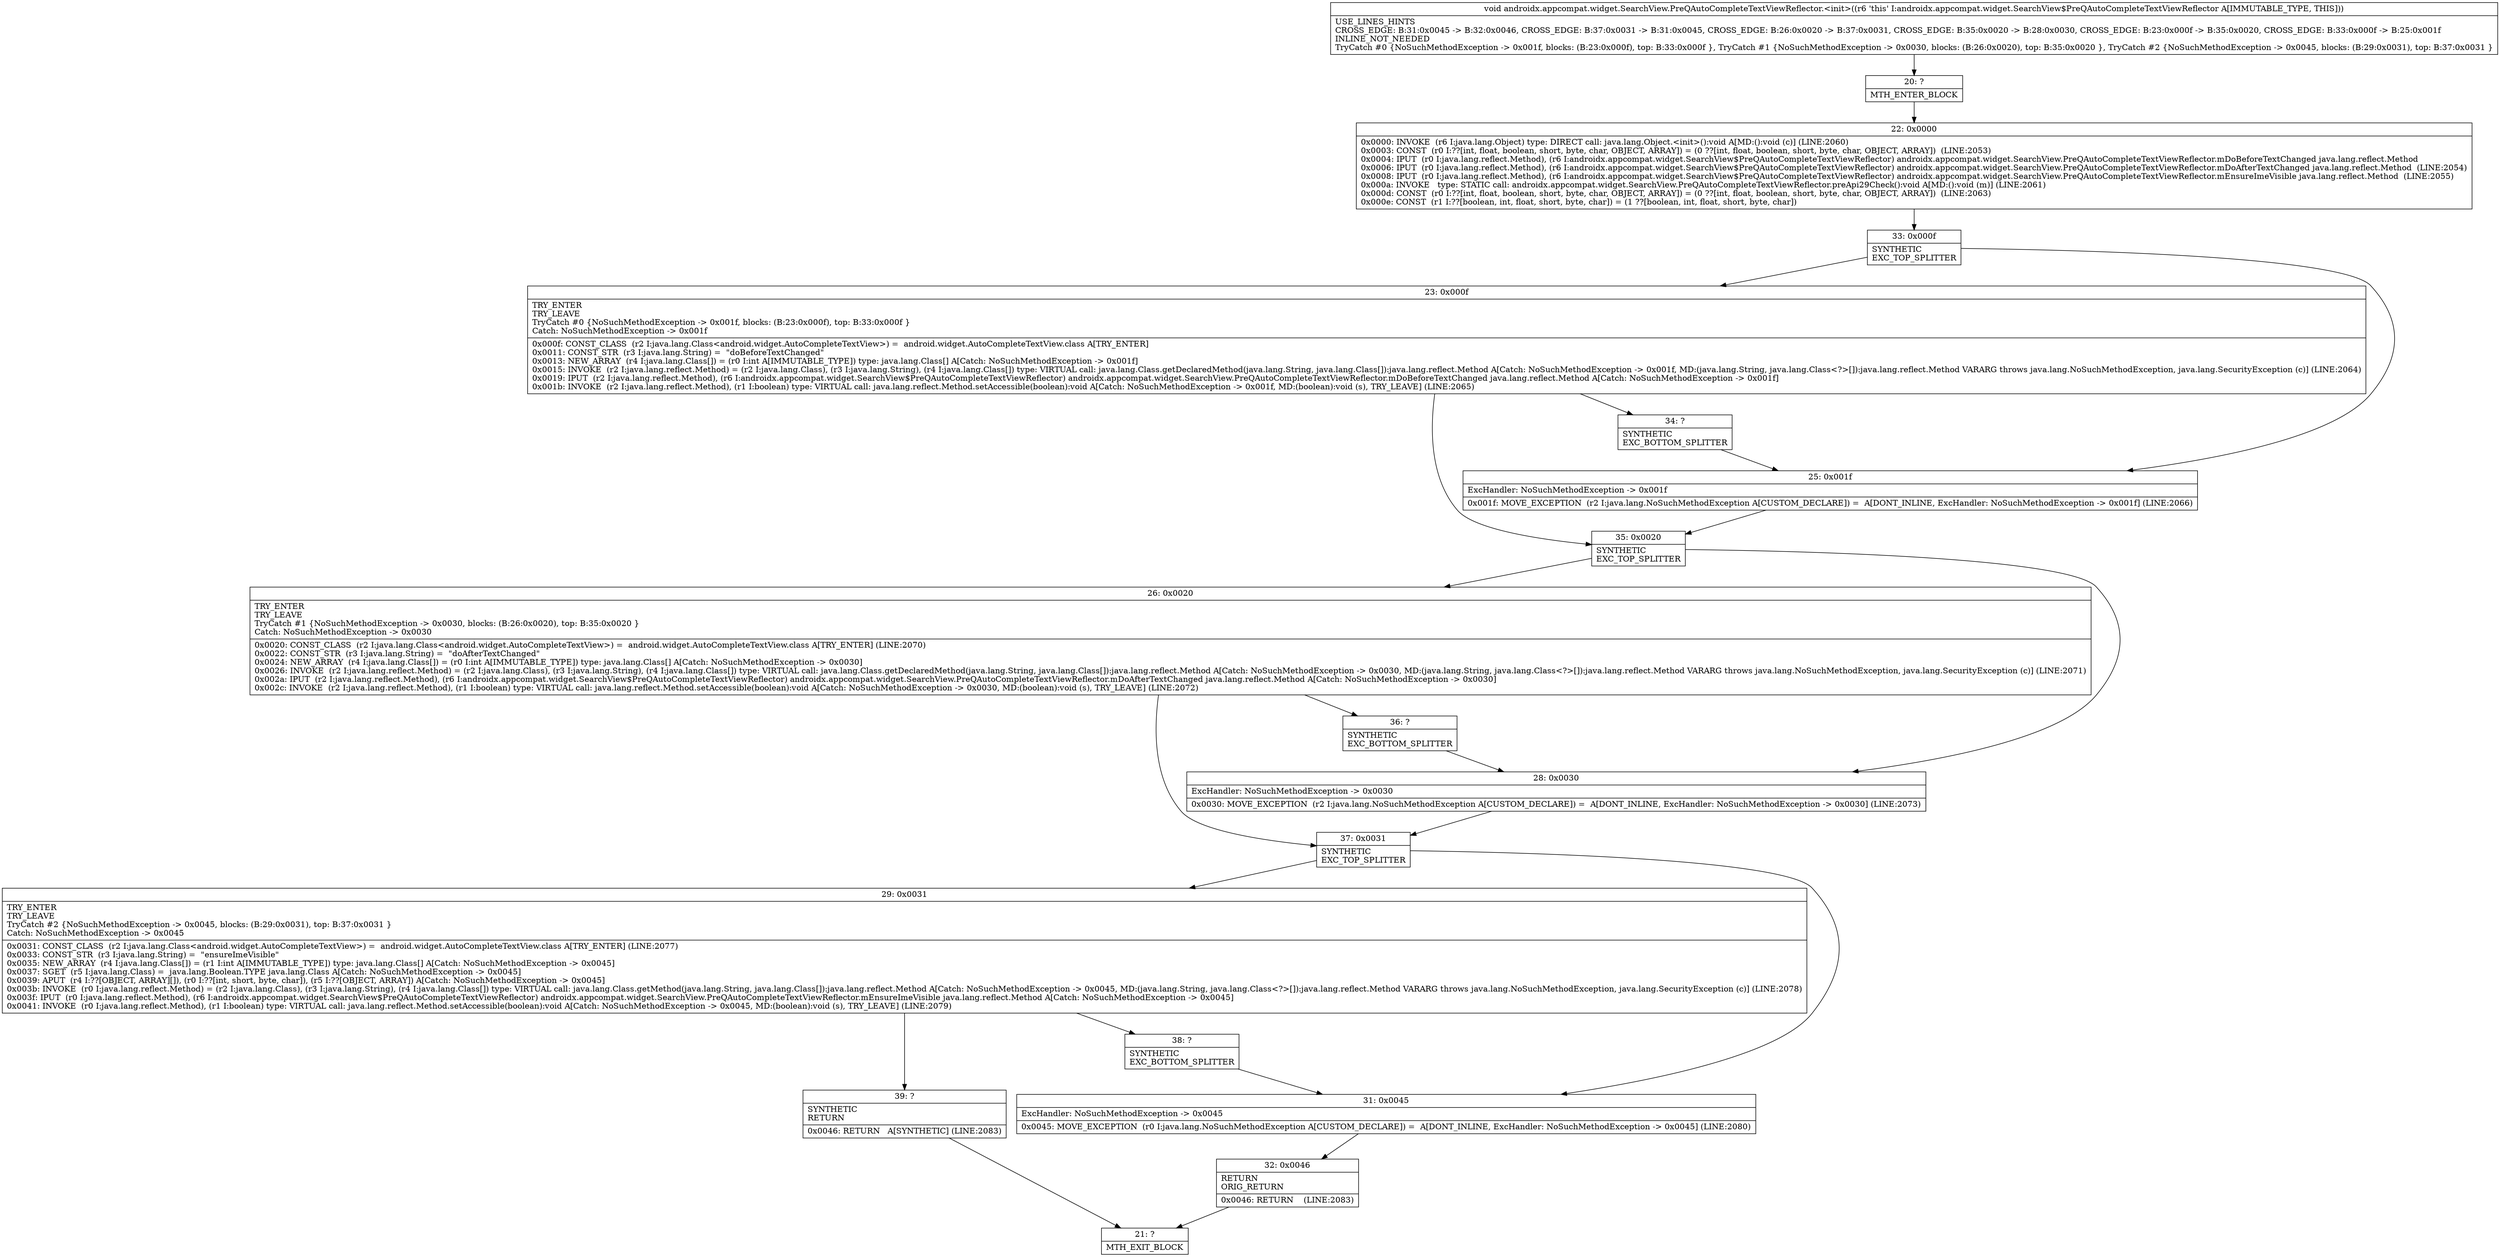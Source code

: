 digraph "CFG forandroidx.appcompat.widget.SearchView.PreQAutoCompleteTextViewReflector.\<init\>()V" {
Node_20 [shape=record,label="{20\:\ ?|MTH_ENTER_BLOCK\l}"];
Node_22 [shape=record,label="{22\:\ 0x0000|0x0000: INVOKE  (r6 I:java.lang.Object) type: DIRECT call: java.lang.Object.\<init\>():void A[MD:():void (c)] (LINE:2060)\l0x0003: CONST  (r0 I:??[int, float, boolean, short, byte, char, OBJECT, ARRAY]) = (0 ??[int, float, boolean, short, byte, char, OBJECT, ARRAY])  (LINE:2053)\l0x0004: IPUT  (r0 I:java.lang.reflect.Method), (r6 I:androidx.appcompat.widget.SearchView$PreQAutoCompleteTextViewReflector) androidx.appcompat.widget.SearchView.PreQAutoCompleteTextViewReflector.mDoBeforeTextChanged java.lang.reflect.Method \l0x0006: IPUT  (r0 I:java.lang.reflect.Method), (r6 I:androidx.appcompat.widget.SearchView$PreQAutoCompleteTextViewReflector) androidx.appcompat.widget.SearchView.PreQAutoCompleteTextViewReflector.mDoAfterTextChanged java.lang.reflect.Method  (LINE:2054)\l0x0008: IPUT  (r0 I:java.lang.reflect.Method), (r6 I:androidx.appcompat.widget.SearchView$PreQAutoCompleteTextViewReflector) androidx.appcompat.widget.SearchView.PreQAutoCompleteTextViewReflector.mEnsureImeVisible java.lang.reflect.Method  (LINE:2055)\l0x000a: INVOKE   type: STATIC call: androidx.appcompat.widget.SearchView.PreQAutoCompleteTextViewReflector.preApi29Check():void A[MD:():void (m)] (LINE:2061)\l0x000d: CONST  (r0 I:??[int, float, boolean, short, byte, char, OBJECT, ARRAY]) = (0 ??[int, float, boolean, short, byte, char, OBJECT, ARRAY])  (LINE:2063)\l0x000e: CONST  (r1 I:??[boolean, int, float, short, byte, char]) = (1 ??[boolean, int, float, short, byte, char]) \l}"];
Node_33 [shape=record,label="{33\:\ 0x000f|SYNTHETIC\lEXC_TOP_SPLITTER\l}"];
Node_23 [shape=record,label="{23\:\ 0x000f|TRY_ENTER\lTRY_LEAVE\lTryCatch #0 \{NoSuchMethodException \-\> 0x001f, blocks: (B:23:0x000f), top: B:33:0x000f \}\lCatch: NoSuchMethodException \-\> 0x001f\l|0x000f: CONST_CLASS  (r2 I:java.lang.Class\<android.widget.AutoCompleteTextView\>) =  android.widget.AutoCompleteTextView.class A[TRY_ENTER]\l0x0011: CONST_STR  (r3 I:java.lang.String) =  \"doBeforeTextChanged\" \l0x0013: NEW_ARRAY  (r4 I:java.lang.Class[]) = (r0 I:int A[IMMUTABLE_TYPE]) type: java.lang.Class[] A[Catch: NoSuchMethodException \-\> 0x001f]\l0x0015: INVOKE  (r2 I:java.lang.reflect.Method) = (r2 I:java.lang.Class), (r3 I:java.lang.String), (r4 I:java.lang.Class[]) type: VIRTUAL call: java.lang.Class.getDeclaredMethod(java.lang.String, java.lang.Class[]):java.lang.reflect.Method A[Catch: NoSuchMethodException \-\> 0x001f, MD:(java.lang.String, java.lang.Class\<?\>[]):java.lang.reflect.Method VARARG throws java.lang.NoSuchMethodException, java.lang.SecurityException (c)] (LINE:2064)\l0x0019: IPUT  (r2 I:java.lang.reflect.Method), (r6 I:androidx.appcompat.widget.SearchView$PreQAutoCompleteTextViewReflector) androidx.appcompat.widget.SearchView.PreQAutoCompleteTextViewReflector.mDoBeforeTextChanged java.lang.reflect.Method A[Catch: NoSuchMethodException \-\> 0x001f]\l0x001b: INVOKE  (r2 I:java.lang.reflect.Method), (r1 I:boolean) type: VIRTUAL call: java.lang.reflect.Method.setAccessible(boolean):void A[Catch: NoSuchMethodException \-\> 0x001f, MD:(boolean):void (s), TRY_LEAVE] (LINE:2065)\l}"];
Node_34 [shape=record,label="{34\:\ ?|SYNTHETIC\lEXC_BOTTOM_SPLITTER\l}"];
Node_35 [shape=record,label="{35\:\ 0x0020|SYNTHETIC\lEXC_TOP_SPLITTER\l}"];
Node_26 [shape=record,label="{26\:\ 0x0020|TRY_ENTER\lTRY_LEAVE\lTryCatch #1 \{NoSuchMethodException \-\> 0x0030, blocks: (B:26:0x0020), top: B:35:0x0020 \}\lCatch: NoSuchMethodException \-\> 0x0030\l|0x0020: CONST_CLASS  (r2 I:java.lang.Class\<android.widget.AutoCompleteTextView\>) =  android.widget.AutoCompleteTextView.class A[TRY_ENTER] (LINE:2070)\l0x0022: CONST_STR  (r3 I:java.lang.String) =  \"doAfterTextChanged\" \l0x0024: NEW_ARRAY  (r4 I:java.lang.Class[]) = (r0 I:int A[IMMUTABLE_TYPE]) type: java.lang.Class[] A[Catch: NoSuchMethodException \-\> 0x0030]\l0x0026: INVOKE  (r2 I:java.lang.reflect.Method) = (r2 I:java.lang.Class), (r3 I:java.lang.String), (r4 I:java.lang.Class[]) type: VIRTUAL call: java.lang.Class.getDeclaredMethod(java.lang.String, java.lang.Class[]):java.lang.reflect.Method A[Catch: NoSuchMethodException \-\> 0x0030, MD:(java.lang.String, java.lang.Class\<?\>[]):java.lang.reflect.Method VARARG throws java.lang.NoSuchMethodException, java.lang.SecurityException (c)] (LINE:2071)\l0x002a: IPUT  (r2 I:java.lang.reflect.Method), (r6 I:androidx.appcompat.widget.SearchView$PreQAutoCompleteTextViewReflector) androidx.appcompat.widget.SearchView.PreQAutoCompleteTextViewReflector.mDoAfterTextChanged java.lang.reflect.Method A[Catch: NoSuchMethodException \-\> 0x0030]\l0x002c: INVOKE  (r2 I:java.lang.reflect.Method), (r1 I:boolean) type: VIRTUAL call: java.lang.reflect.Method.setAccessible(boolean):void A[Catch: NoSuchMethodException \-\> 0x0030, MD:(boolean):void (s), TRY_LEAVE] (LINE:2072)\l}"];
Node_36 [shape=record,label="{36\:\ ?|SYNTHETIC\lEXC_BOTTOM_SPLITTER\l}"];
Node_37 [shape=record,label="{37\:\ 0x0031|SYNTHETIC\lEXC_TOP_SPLITTER\l}"];
Node_29 [shape=record,label="{29\:\ 0x0031|TRY_ENTER\lTRY_LEAVE\lTryCatch #2 \{NoSuchMethodException \-\> 0x0045, blocks: (B:29:0x0031), top: B:37:0x0031 \}\lCatch: NoSuchMethodException \-\> 0x0045\l|0x0031: CONST_CLASS  (r2 I:java.lang.Class\<android.widget.AutoCompleteTextView\>) =  android.widget.AutoCompleteTextView.class A[TRY_ENTER] (LINE:2077)\l0x0033: CONST_STR  (r3 I:java.lang.String) =  \"ensureImeVisible\" \l0x0035: NEW_ARRAY  (r4 I:java.lang.Class[]) = (r1 I:int A[IMMUTABLE_TYPE]) type: java.lang.Class[] A[Catch: NoSuchMethodException \-\> 0x0045]\l0x0037: SGET  (r5 I:java.lang.Class) =  java.lang.Boolean.TYPE java.lang.Class A[Catch: NoSuchMethodException \-\> 0x0045]\l0x0039: APUT  (r4 I:??[OBJECT, ARRAY][]), (r0 I:??[int, short, byte, char]), (r5 I:??[OBJECT, ARRAY]) A[Catch: NoSuchMethodException \-\> 0x0045]\l0x003b: INVOKE  (r0 I:java.lang.reflect.Method) = (r2 I:java.lang.Class), (r3 I:java.lang.String), (r4 I:java.lang.Class[]) type: VIRTUAL call: java.lang.Class.getMethod(java.lang.String, java.lang.Class[]):java.lang.reflect.Method A[Catch: NoSuchMethodException \-\> 0x0045, MD:(java.lang.String, java.lang.Class\<?\>[]):java.lang.reflect.Method VARARG throws java.lang.NoSuchMethodException, java.lang.SecurityException (c)] (LINE:2078)\l0x003f: IPUT  (r0 I:java.lang.reflect.Method), (r6 I:androidx.appcompat.widget.SearchView$PreQAutoCompleteTextViewReflector) androidx.appcompat.widget.SearchView.PreQAutoCompleteTextViewReflector.mEnsureImeVisible java.lang.reflect.Method A[Catch: NoSuchMethodException \-\> 0x0045]\l0x0041: INVOKE  (r0 I:java.lang.reflect.Method), (r1 I:boolean) type: VIRTUAL call: java.lang.reflect.Method.setAccessible(boolean):void A[Catch: NoSuchMethodException \-\> 0x0045, MD:(boolean):void (s), TRY_LEAVE] (LINE:2079)\l}"];
Node_38 [shape=record,label="{38\:\ ?|SYNTHETIC\lEXC_BOTTOM_SPLITTER\l}"];
Node_39 [shape=record,label="{39\:\ ?|SYNTHETIC\lRETURN\l|0x0046: RETURN   A[SYNTHETIC] (LINE:2083)\l}"];
Node_21 [shape=record,label="{21\:\ ?|MTH_EXIT_BLOCK\l}"];
Node_31 [shape=record,label="{31\:\ 0x0045|ExcHandler: NoSuchMethodException \-\> 0x0045\l|0x0045: MOVE_EXCEPTION  (r0 I:java.lang.NoSuchMethodException A[CUSTOM_DECLARE]) =  A[DONT_INLINE, ExcHandler: NoSuchMethodException \-\> 0x0045] (LINE:2080)\l}"];
Node_32 [shape=record,label="{32\:\ 0x0046|RETURN\lORIG_RETURN\l|0x0046: RETURN    (LINE:2083)\l}"];
Node_28 [shape=record,label="{28\:\ 0x0030|ExcHandler: NoSuchMethodException \-\> 0x0030\l|0x0030: MOVE_EXCEPTION  (r2 I:java.lang.NoSuchMethodException A[CUSTOM_DECLARE]) =  A[DONT_INLINE, ExcHandler: NoSuchMethodException \-\> 0x0030] (LINE:2073)\l}"];
Node_25 [shape=record,label="{25\:\ 0x001f|ExcHandler: NoSuchMethodException \-\> 0x001f\l|0x001f: MOVE_EXCEPTION  (r2 I:java.lang.NoSuchMethodException A[CUSTOM_DECLARE]) =  A[DONT_INLINE, ExcHandler: NoSuchMethodException \-\> 0x001f] (LINE:2066)\l}"];
MethodNode[shape=record,label="{void androidx.appcompat.widget.SearchView.PreQAutoCompleteTextViewReflector.\<init\>((r6 'this' I:androidx.appcompat.widget.SearchView$PreQAutoCompleteTextViewReflector A[IMMUTABLE_TYPE, THIS]))  | USE_LINES_HINTS\lCROSS_EDGE: B:31:0x0045 \-\> B:32:0x0046, CROSS_EDGE: B:37:0x0031 \-\> B:31:0x0045, CROSS_EDGE: B:26:0x0020 \-\> B:37:0x0031, CROSS_EDGE: B:35:0x0020 \-\> B:28:0x0030, CROSS_EDGE: B:23:0x000f \-\> B:35:0x0020, CROSS_EDGE: B:33:0x000f \-\> B:25:0x001f\lINLINE_NOT_NEEDED\lTryCatch #0 \{NoSuchMethodException \-\> 0x001f, blocks: (B:23:0x000f), top: B:33:0x000f \}, TryCatch #1 \{NoSuchMethodException \-\> 0x0030, blocks: (B:26:0x0020), top: B:35:0x0020 \}, TryCatch #2 \{NoSuchMethodException \-\> 0x0045, blocks: (B:29:0x0031), top: B:37:0x0031 \}\l}"];
MethodNode -> Node_20;Node_20 -> Node_22;
Node_22 -> Node_33;
Node_33 -> Node_23;
Node_33 -> Node_25;
Node_23 -> Node_34;
Node_23 -> Node_35;
Node_34 -> Node_25;
Node_35 -> Node_26;
Node_35 -> Node_28;
Node_26 -> Node_36;
Node_26 -> Node_37;
Node_36 -> Node_28;
Node_37 -> Node_29;
Node_37 -> Node_31;
Node_29 -> Node_38;
Node_29 -> Node_39;
Node_38 -> Node_31;
Node_39 -> Node_21;
Node_31 -> Node_32;
Node_32 -> Node_21;
Node_28 -> Node_37;
Node_25 -> Node_35;
}

